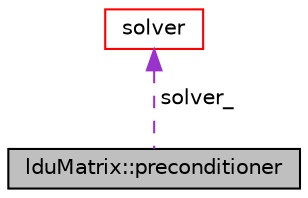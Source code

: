 digraph "lduMatrix::preconditioner"
{
  bgcolor="transparent";
  edge [fontname="Helvetica",fontsize="10",labelfontname="Helvetica",labelfontsize="10"];
  node [fontname="Helvetica",fontsize="10",shape=record];
  Node1 [label="lduMatrix::preconditioner",height=0.2,width=0.4,color="black", fillcolor="grey75", style="filled", fontcolor="black"];
  Node2 -> Node1 [dir="back",color="darkorchid3",fontsize="10",style="dashed",label=" solver_" ,fontname="Helvetica"];
  Node2 [label="solver",height=0.2,width=0.4,color="red",URL="$a02447.html",tooltip="Abstract base-class for lduMatrix solvers. "];
}
